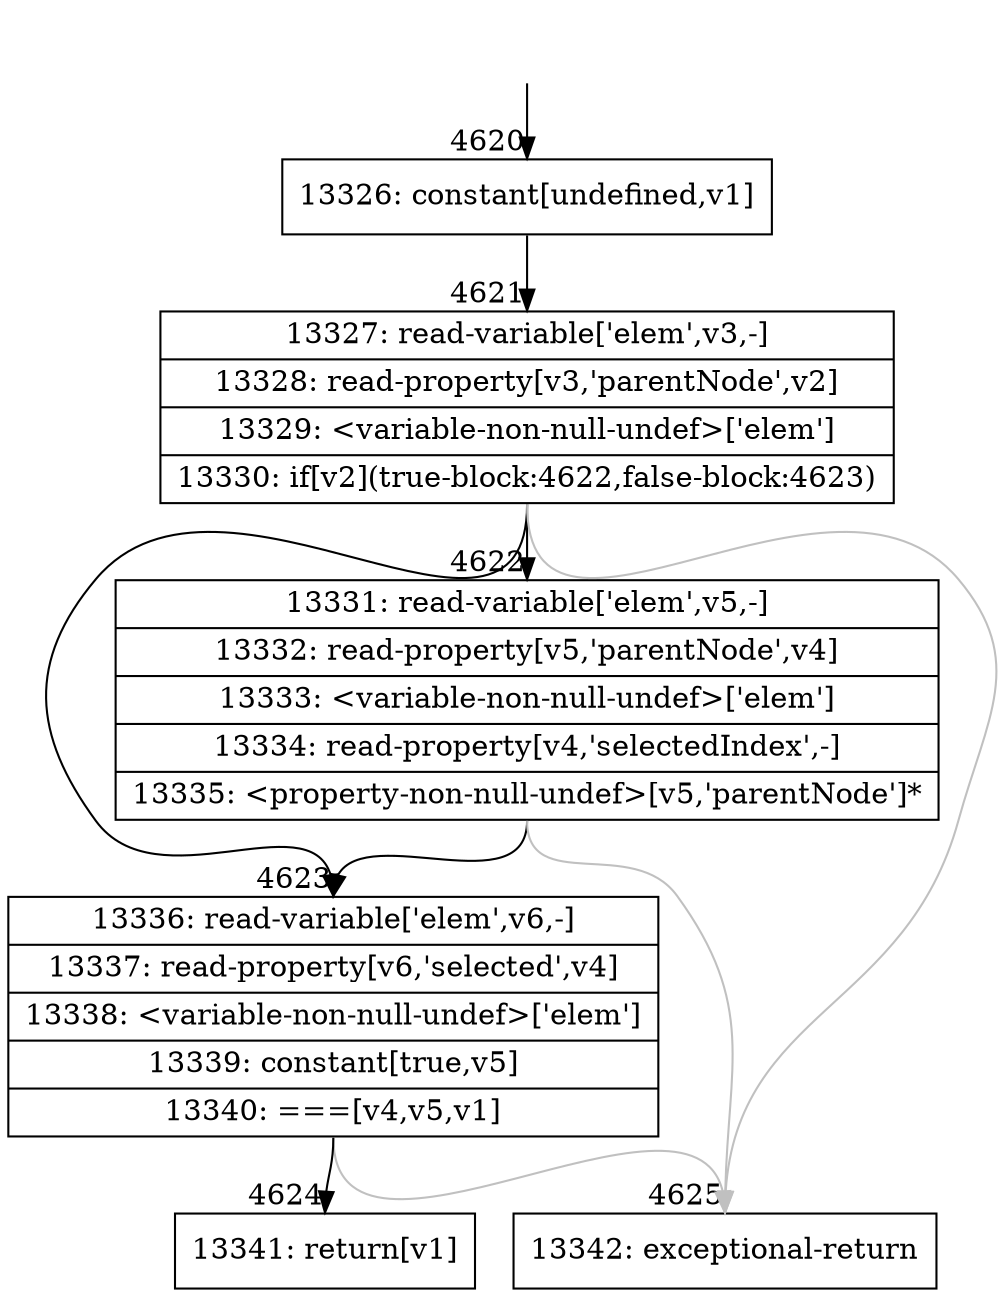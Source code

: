 digraph {
rankdir="TD"
BB_entry304[shape=none,label=""];
BB_entry304 -> BB4620 [tailport=s, headport=n, headlabel="    4620"]
BB4620 [shape=record label="{13326: constant[undefined,v1]}" ] 
BB4620 -> BB4621 [tailport=s, headport=n, headlabel="      4621"]
BB4621 [shape=record label="{13327: read-variable['elem',v3,-]|13328: read-property[v3,'parentNode',v2]|13329: \<variable-non-null-undef\>['elem']|13330: if[v2](true-block:4622,false-block:4623)}" ] 
BB4621 -> BB4622 [tailport=s, headport=n, headlabel="      4622"]
BB4621 -> BB4623 [tailport=s, headport=n, headlabel="      4623"]
BB4621 -> BB4625 [tailport=s, headport=n, color=gray, headlabel="      4625"]
BB4622 [shape=record label="{13331: read-variable['elem',v5,-]|13332: read-property[v5,'parentNode',v4]|13333: \<variable-non-null-undef\>['elem']|13334: read-property[v4,'selectedIndex',-]|13335: \<property-non-null-undef\>[v5,'parentNode']*}" ] 
BB4622 -> BB4623 [tailport=s, headport=n]
BB4622 -> BB4625 [tailport=s, headport=n, color=gray]
BB4623 [shape=record label="{13336: read-variable['elem',v6,-]|13337: read-property[v6,'selected',v4]|13338: \<variable-non-null-undef\>['elem']|13339: constant[true,v5]|13340: ===[v4,v5,v1]}" ] 
BB4623 -> BB4624 [tailport=s, headport=n, headlabel="      4624"]
BB4623 -> BB4625 [tailport=s, headport=n, color=gray]
BB4624 [shape=record label="{13341: return[v1]}" ] 
BB4625 [shape=record label="{13342: exceptional-return}" ] 
}
